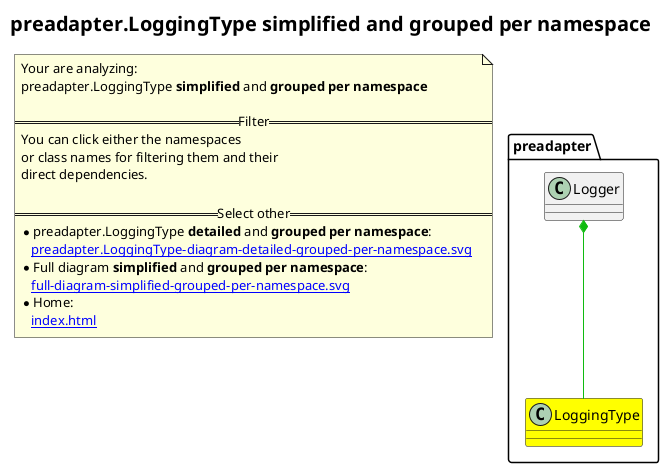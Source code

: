 @startuml
skinparam linetype ortho
title <size:20>preadapter.LoggingType **simplified** and **grouped per namespace**</size>
note "Your are analyzing:\npreadapter.LoggingType **simplified** and **grouped per namespace**\n\n==Filter==\nYou can click either the namespaces \nor class names for filtering them and their\ndirect dependencies.\n\n==Select other==\n* preadapter.LoggingType **detailed** and **grouped per namespace**:\n   [[preadapter.LoggingType-diagram-detailed-grouped-per-namespace.svg]]\n* Full diagram **simplified** and **grouped per namespace**:\n   [[full-diagram-simplified-grouped-per-namespace.svg]]\n* Home:\n   [[index.html]]" as FloatingNote
namespace preadapter [[preadapter-diagram-simplified-grouped-per-namespace.svg]] {
class preadapter.LoggingType [[preadapter.LoggingType-diagram-simplified-grouped-per-namespace.svg]] #yellow {
}
class preadapter.Logger [[preadapter.Logger-diagram-simplified-grouped-per-namespace.svg]]  {
}
'Compared namespace preadapter [[preadapter-diagram-simplified-grouped-per-namespace.svg]] { with last element of }
' Closing all previous_sub_namespace_list namespace None because file analysis is finished.
' Closing namespace preadapter
}
 ' *************************************** 
 ' *************************************** 
 ' *************************************** 
' Class relations extracted from namespace:
' preadapter
preadapter.Logger *-[#10BB10]- preadapter.LoggingType 
@enduml